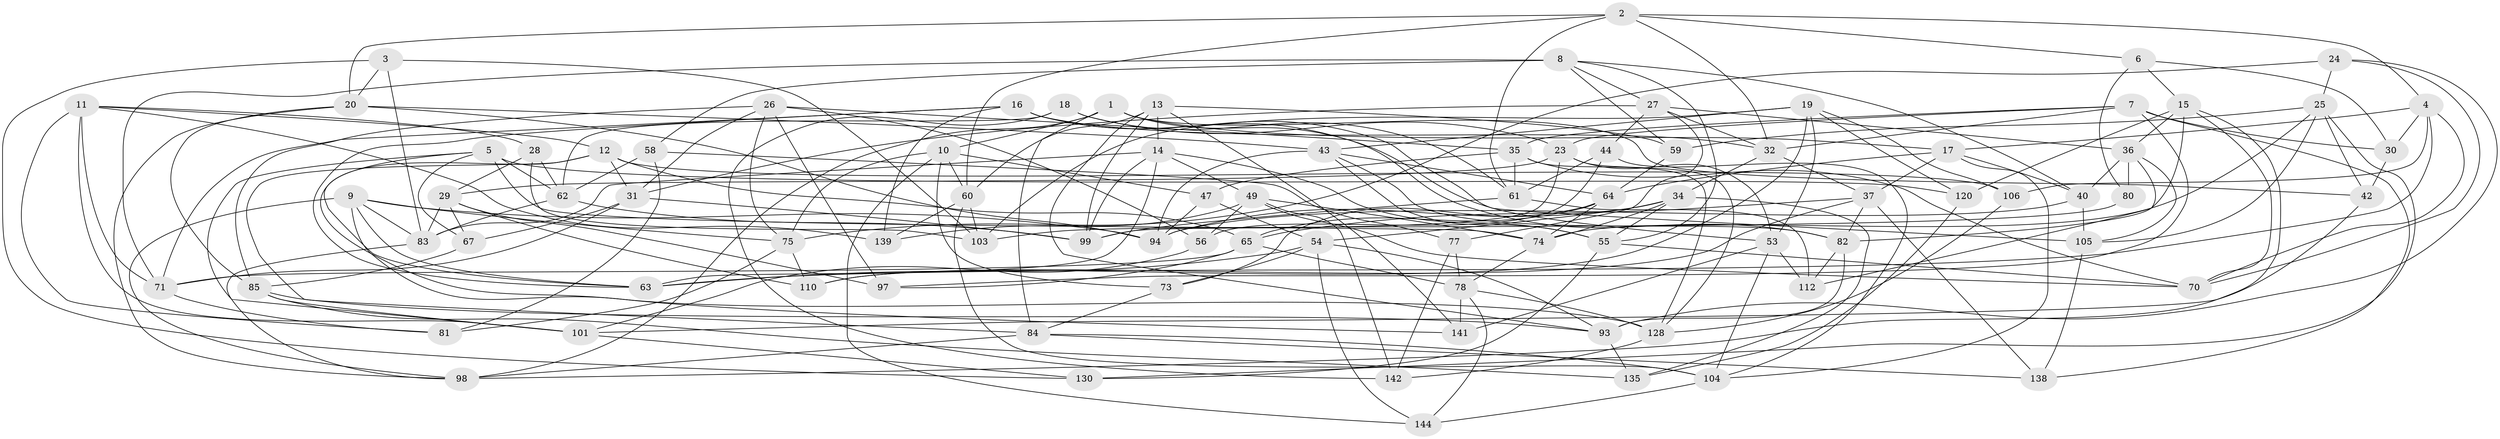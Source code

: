 // original degree distribution, {4: 1.0}
// Generated by graph-tools (version 1.1) at 2025/11/02/27/25 16:11:50]
// undirected, 87 vertices, 230 edges
graph export_dot {
graph [start="1"]
  node [color=gray90,style=filled];
  1 [super="+96"];
  2 [super="+132"];
  3;
  4 [super="+100"];
  5 [super="+51"];
  6;
  7 [super="+45"];
  8 [super="+38"];
  9 [super="+145"];
  10 [super="+21"];
  11 [super="+22"];
  12 [super="+52"];
  13 [super="+140"];
  14 [super="+39"];
  15 [super="+48"];
  16 [super="+125"];
  17 [super="+33"];
  18;
  19 [super="+57"];
  20 [super="+41"];
  23 [super="+126"];
  24;
  25 [super="+111"];
  26 [super="+50"];
  27 [super="+109"];
  28;
  29 [super="+117"];
  30;
  31 [super="+122"];
  32 [super="+76"];
  34 [super="+143"];
  35 [super="+116"];
  36 [super="+86"];
  37 [super="+90"];
  40 [super="+119"];
  42;
  43 [super="+46"];
  44;
  47;
  49 [super="+124"];
  53 [super="+72"];
  54 [super="+95"];
  55 [super="+136"];
  56;
  58;
  59;
  60 [super="+88"];
  61 [super="+66"];
  62 [super="+69"];
  63 [super="+79"];
  64 [super="+129"];
  65 [super="+68"];
  67;
  70 [super="+107"];
  71 [super="+87"];
  73;
  74 [super="+92"];
  75 [super="+91"];
  77;
  78 [super="+123"];
  80;
  81;
  82 [super="+114"];
  83 [super="+89"];
  84 [super="+102"];
  85 [super="+134"];
  93 [super="+131"];
  94 [super="+127"];
  97;
  98 [super="+115"];
  99 [super="+113"];
  101 [super="+108"];
  103 [super="+121"];
  104 [super="+137"];
  105 [super="+118"];
  106;
  110;
  112;
  120;
  128 [super="+133"];
  130;
  135;
  138;
  139;
  141;
  142;
  144;
  1 -- 84;
  1 -- 42;
  1 -- 17;
  1 -- 10;
  1 -- 53;
  1 -- 98;
  2 -- 4;
  2 -- 32;
  2 -- 60;
  2 -- 61;
  2 -- 6;
  2 -- 20;
  3 -- 130;
  3 -- 83;
  3 -- 103;
  3 -- 20;
  4 -- 30;
  4 -- 17;
  4 -- 106;
  4 -- 70;
  4 -- 63;
  5 -- 120;
  5 -- 62;
  5 -- 74;
  5 -- 67;
  5 -- 63;
  5 -- 101;
  6 -- 80;
  6 -- 15;
  6 -- 30;
  7 -- 35;
  7 -- 97;
  7 -- 138;
  7 -- 23;
  7 -- 30;
  7 -- 32;
  8 -- 59;
  8 -- 58;
  8 -- 55;
  8 -- 40;
  8 -- 27;
  8 -- 71;
  9 -- 75;
  9 -- 98;
  9 -- 141;
  9 -- 63;
  9 -- 94;
  9 -- 83;
  10 -- 47;
  10 -- 75;
  10 -- 144;
  10 -- 73;
  10 -- 60;
  11 -- 71;
  11 -- 81;
  11 -- 28;
  11 -- 12;
  11 -- 139;
  11 -- 101;
  12 -- 31;
  12 -- 106;
  12 -- 128;
  12 -- 65;
  12 -- 84;
  13 -- 60;
  13 -- 93;
  13 -- 14;
  13 -- 59;
  13 -- 99;
  13 -- 141;
  14 -- 55;
  14 -- 83;
  14 -- 63;
  14 -- 99;
  14 -- 49;
  15 -- 120;
  15 -- 98;
  15 -- 70;
  15 -- 82;
  15 -- 36;
  16 -- 71;
  16 -- 105;
  16 -- 82;
  16 -- 139;
  16 -- 63;
  16 -- 32;
  17 -- 104;
  17 -- 64;
  17 -- 40;
  17 -- 37;
  18 -- 23;
  18 -- 142;
  18 -- 61;
  18 -- 62;
  19 -- 120;
  19 -- 43;
  19 -- 103;
  19 -- 106;
  19 -- 110;
  19 -- 53;
  20 -- 98;
  20 -- 85;
  20 -- 94;
  20 -- 43;
  23 -- 128;
  23 -- 29;
  23 -- 99;
  23 -- 53;
  24 -- 70;
  24 -- 75;
  24 -- 25;
  24 -- 93;
  25 -- 42;
  25 -- 105;
  25 -- 130;
  25 -- 59;
  25 -- 74;
  26 -- 35;
  26 -- 75;
  26 -- 31;
  26 -- 56;
  26 -- 97;
  26 -- 85;
  27 -- 44;
  27 -- 36;
  27 -- 77;
  27 -- 31;
  27 -- 32;
  28 -- 62;
  28 -- 29;
  28 -- 103;
  29 -- 97;
  29 -- 67;
  29 -- 110;
  29 -- 83;
  30 -- 42;
  31 -- 71;
  31 -- 67;
  31 -- 99;
  32 -- 34;
  32 -- 37;
  34 -- 55;
  34 -- 54;
  34 -- 135;
  34 -- 74;
  34 -- 94;
  35 -- 128;
  35 -- 70;
  35 -- 47;
  35 -- 61;
  36 -- 80;
  36 -- 112;
  36 -- 105;
  36 -- 40;
  37 -- 110;
  37 -- 65;
  37 -- 82;
  37 -- 138;
  40 -- 105 [weight=2];
  40 -- 94;
  42 -- 101;
  43 -- 94;
  43 -- 55;
  43 -- 64;
  43 -- 82;
  44 -- 61;
  44 -- 56;
  44 -- 104;
  47 -- 94;
  47 -- 54;
  49 -- 139;
  49 -- 70;
  49 -- 74;
  49 -- 56;
  49 -- 142;
  53 -- 141;
  53 -- 112;
  53 -- 104;
  54 -- 144;
  54 -- 93;
  54 -- 73;
  54 -- 63;
  55 -- 70;
  55 -- 130;
  56 -- 101;
  58 -- 81;
  58 -- 77;
  58 -- 62;
  59 -- 64;
  60 -- 139;
  60 -- 104;
  60 -- 103;
  61 -- 112;
  61 -- 99;
  62 -- 83;
  62 -- 99;
  64 -- 73;
  64 -- 74;
  64 -- 65;
  65 -- 97;
  65 -- 78;
  65 -- 71;
  67 -- 85;
  71 -- 81;
  73 -- 84;
  74 -- 78;
  75 -- 110;
  75 -- 81;
  77 -- 142;
  77 -- 78;
  78 -- 144;
  78 -- 141;
  78 -- 128;
  80 -- 103 [weight=2];
  82 -- 112;
  82 -- 93;
  83 -- 98;
  84 -- 104;
  84 -- 98;
  84 -- 138;
  85 -- 101;
  85 -- 135;
  85 -- 93;
  93 -- 135;
  101 -- 130;
  104 -- 144;
  105 -- 138;
  106 -- 128;
  120 -- 135;
  128 -- 142;
}
